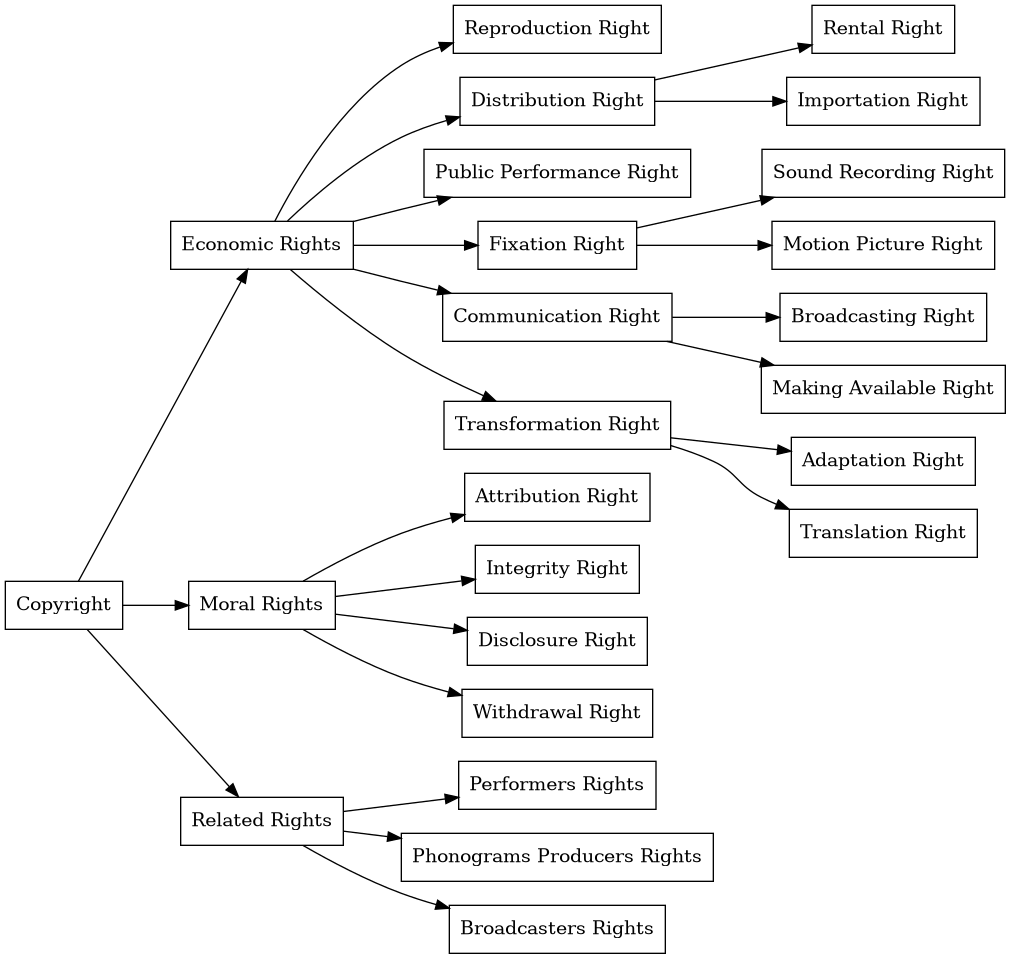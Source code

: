 @startuml
digraph CreationLifeCycleSample {
  node [shape=box]; rankdir=LR

  "Copyright" -> "Economic Rights", "Moral Rights", "Related Rights";

  "Economic Rights" -> "Reproduction Right", "Distribution Right", "Public Performance Right", "Fixation Right", "Communication Right", "Transformation Right";
  "Moral Rights" -> "Attribution Right", "Integrity Right", "Disclosure Right", "Withdrawal Right";
  "Related Rights" -> "Performers Rights", "Phonograms Producers Rights", "Broadcasters Rights"

  "Fixation Right" -> "Sound Recording Right", "Motion Picture Right";
  "Communication Right" -> "Broadcasting Right", "Making Available Right";
  "Transformation Right" -> "Adaptation Right", "Translation Right";
  "Distribution Right" -> "Rental Right", "Importation Right";
}
@enduml